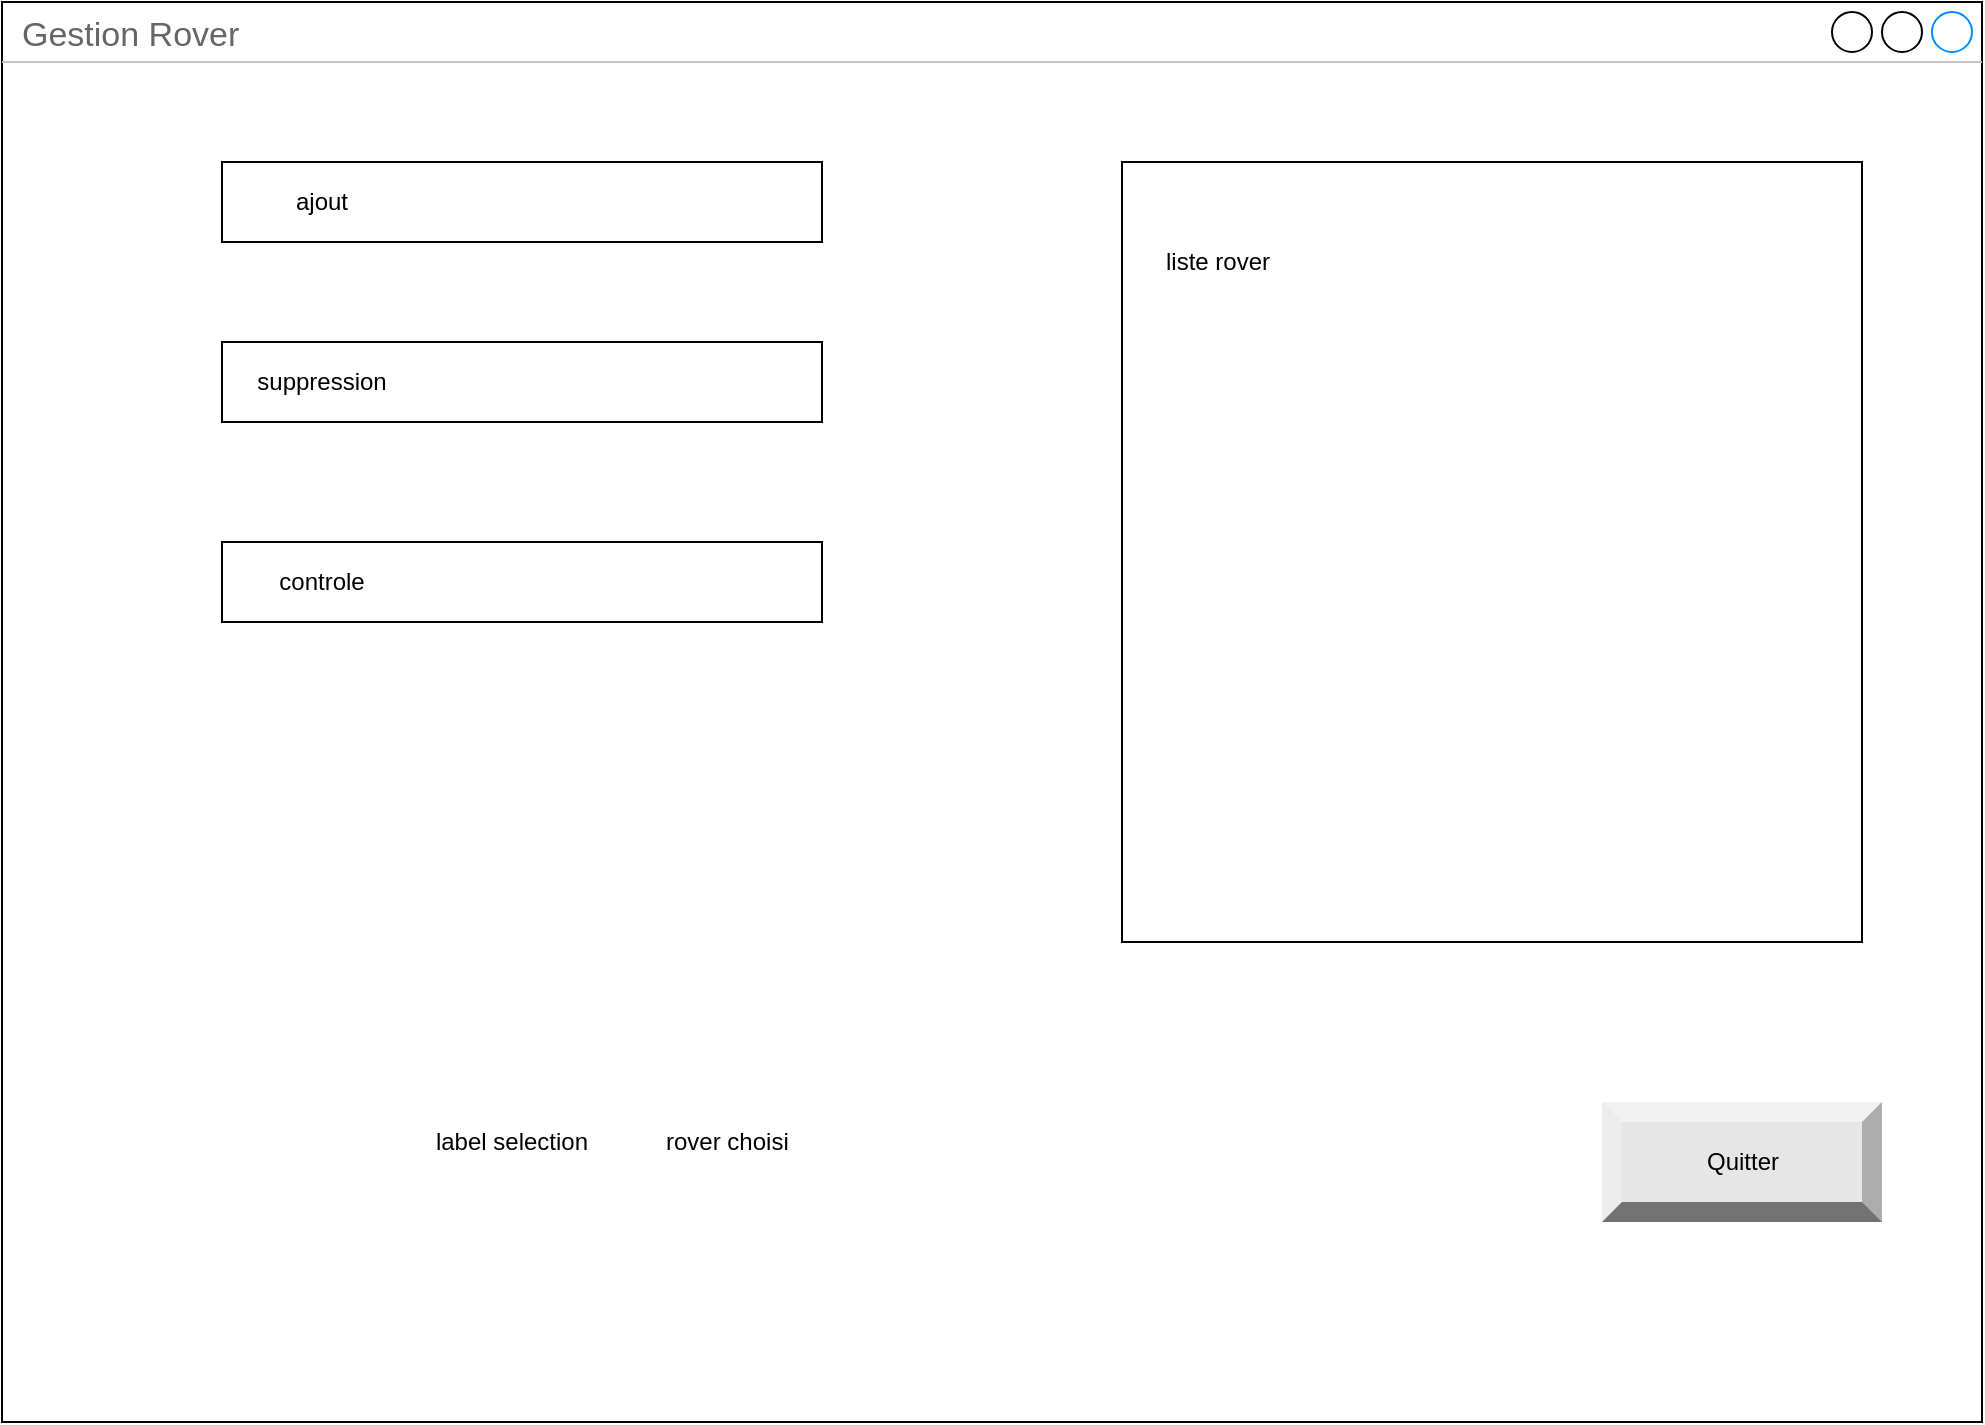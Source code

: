<mxfile version="14.4.7" type="device" pages="3"><diagram id="sYt0OuckPx3mRzOX6IUJ" name="Principale"><mxGraphModel dx="1422" dy="800" grid="1" gridSize="10" guides="1" tooltips="1" connect="1" arrows="1" fold="1" page="1" pageScale="1" pageWidth="1200" pageHeight="1600" math="0" shadow="0"><root><mxCell id="0"/><mxCell id="1" parent="0"/><mxCell id="9YQnIjC_ypdrCAJBrV9o-1" value="Gestion Rover" style="strokeWidth=1;shadow=0;dashed=0;align=center;html=1;shape=mxgraph.mockup.containers.window;align=left;verticalAlign=top;spacingLeft=8;strokeColor2=#008cff;strokeColor3=#c4c4c4;fontColor=#666666;mainText=;fontSize=17;labelBackgroundColor=none;" parent="1" vertex="1"><mxGeometry x="90" y="40" width="990" height="710" as="geometry"/></mxCell><mxCell id="7ZxWQT7W_IYV-MPgpxPx-2" value="" style="rounded=0;whiteSpace=wrap;html=1;" parent="1" vertex="1"><mxGeometry x="200" y="120" width="300" height="40" as="geometry"/></mxCell><mxCell id="7ZxWQT7W_IYV-MPgpxPx-3" value="" style="rounded=0;whiteSpace=wrap;html=1;" parent="1" vertex="1"><mxGeometry x="200" y="210" width="300" height="40" as="geometry"/></mxCell><mxCell id="7ZxWQT7W_IYV-MPgpxPx-4" value="" style="rounded=0;whiteSpace=wrap;html=1;" parent="1" vertex="1"><mxGeometry x="200" y="310" width="300" height="40" as="geometry"/></mxCell><mxCell id="7ZxWQT7W_IYV-MPgpxPx-5" value="" style="rounded=0;whiteSpace=wrap;html=1;" parent="1" vertex="1"><mxGeometry x="650" y="120" width="370" height="390" as="geometry"/></mxCell><mxCell id="7ZxWQT7W_IYV-MPgpxPx-6" value="rover choisi" style="text;html=1;strokeColor=none;fillColor=none;align=left;verticalAlign=middle;whiteSpace=wrap;rounded=0;" parent="1" vertex="1"><mxGeometry x="420" y="600" width="240" height="20" as="geometry"/></mxCell><mxCell id="7ZxWQT7W_IYV-MPgpxPx-7" value="label selection" style="text;html=1;strokeColor=none;fillColor=none;align=center;verticalAlign=middle;whiteSpace=wrap;rounded=0;" parent="1" vertex="1"><mxGeometry x="300" y="600" width="90" height="20" as="geometry"/></mxCell><mxCell id="7ZxWQT7W_IYV-MPgpxPx-8" value="ajout" style="text;html=1;strokeColor=none;fillColor=none;align=center;verticalAlign=middle;whiteSpace=wrap;rounded=0;" parent="1" vertex="1"><mxGeometry x="230" y="130" width="40" height="20" as="geometry"/></mxCell><mxCell id="7ZxWQT7W_IYV-MPgpxPx-9" value="suppression" style="text;html=1;strokeColor=none;fillColor=none;align=center;verticalAlign=middle;whiteSpace=wrap;rounded=0;" parent="1" vertex="1"><mxGeometry x="230" y="220" width="40" height="20" as="geometry"/></mxCell><mxCell id="7ZxWQT7W_IYV-MPgpxPx-10" value="controle" style="text;html=1;strokeColor=none;fillColor=none;align=center;verticalAlign=middle;whiteSpace=wrap;rounded=0;" parent="1" vertex="1"><mxGeometry x="230" y="320" width="40" height="20" as="geometry"/></mxCell><mxCell id="7ZxWQT7W_IYV-MPgpxPx-11" value="liste rover" style="text;html=1;strokeColor=none;fillColor=none;align=left;verticalAlign=middle;whiteSpace=wrap;rounded=0;" parent="1" vertex="1"><mxGeometry x="670" y="160" width="160" height="20" as="geometry"/></mxCell><mxCell id="YNSYlv7eCrUlquXw71g7-1" value="Quitter" style="labelPosition=center;verticalLabelPosition=middle;align=center;html=1;shape=mxgraph.basic.shaded_button;dx=10;fillColor=#E6E6E6;strokeColor=none;" parent="1" vertex="1"><mxGeometry x="890" y="590" width="140" height="60" as="geometry"/></mxCell></root></mxGraphModel></diagram><diagram id="ksL3mOO0ptbeyFtyXw2g" name="ajout rover"><mxGraphModel dx="1422" dy="800" grid="1" gridSize="10" guides="1" tooltips="1" connect="1" arrows="1" fold="1" page="1" pageScale="1" pageWidth="1200" pageHeight="1600" math="0" shadow="0"><root><mxCell id="TvJm3ZAs0G0S_uTMO48q-0"/><mxCell id="TvJm3ZAs0G0S_uTMO48q-1" parent="TvJm3ZAs0G0S_uTMO48q-0"/><mxCell id="GOS3Ewx5LSvDytHZLvZA-5" value="Ajouter un rover" style="strokeWidth=1;shadow=0;dashed=0;align=center;html=1;shape=mxgraph.mockup.containers.window;align=left;verticalAlign=top;spacingLeft=8;strokeColor2=#008cff;strokeColor3=#c4c4c4;fontColor=#666666;mainText=;fontSize=17;labelBackgroundColor=none;" vertex="1" parent="TvJm3ZAs0G0S_uTMO48q-1"><mxGeometry x="120" y="50" width="550" height="380" as="geometry"/></mxCell><mxCell id="GOS3Ewx5LSvDytHZLvZA-0" value="Nom :&amp;nbsp;" style="text;html=1;strokeColor=none;fillColor=none;align=right;verticalAlign=middle;whiteSpace=wrap;rounded=0;" vertex="1" parent="TvJm3ZAs0G0S_uTMO48q-1"><mxGeometry x="150" y="110" width="120" height="20" as="geometry"/></mxCell><mxCell id="GOS3Ewx5LSvDytHZLvZA-2" value="Adresse IP :" style="text;html=1;strokeColor=none;fillColor=none;align=right;verticalAlign=middle;whiteSpace=wrap;rounded=0;" vertex="1" parent="TvJm3ZAs0G0S_uTMO48q-1"><mxGeometry x="150" y="170" width="120" height="20" as="geometry"/></mxCell><mxCell id="GOS3Ewx5LSvDytHZLvZA-3" value="Port TCP :" style="text;html=1;strokeColor=none;fillColor=none;align=right;verticalAlign=middle;whiteSpace=wrap;rounded=0;" vertex="1" parent="TvJm3ZAs0G0S_uTMO48q-1"><mxGeometry x="150" y="230" width="120" height="20" as="geometry"/></mxCell><mxCell id="GOS3Ewx5LSvDytHZLvZA-4" value="" style="rounded=0;whiteSpace=wrap;html=1;" vertex="1" parent="TvJm3ZAs0G0S_uTMO48q-1"><mxGeometry x="300" y="110" width="230" height="30" as="geometry"/></mxCell><mxCell id="GOS3Ewx5LSvDytHZLvZA-6" value="" style="rounded=0;whiteSpace=wrap;html=1;" vertex="1" parent="TvJm3ZAs0G0S_uTMO48q-1"><mxGeometry x="300" y="165" width="40" height="30" as="geometry"/></mxCell><mxCell id="GOS3Ewx5LSvDytHZLvZA-7" value="" style="rounded=0;whiteSpace=wrap;html=1;" vertex="1" parent="TvJm3ZAs0G0S_uTMO48q-1"><mxGeometry x="360" y="165" width="40" height="30" as="geometry"/></mxCell><mxCell id="GOS3Ewx5LSvDytHZLvZA-8" value="" style="rounded=0;whiteSpace=wrap;html=1;" vertex="1" parent="TvJm3ZAs0G0S_uTMO48q-1"><mxGeometry x="430" y="165" width="40" height="30" as="geometry"/></mxCell><mxCell id="GOS3Ewx5LSvDytHZLvZA-9" value="" style="rounded=0;whiteSpace=wrap;html=1;" vertex="1" parent="TvJm3ZAs0G0S_uTMO48q-1"><mxGeometry x="490" y="165" width="40" height="30" as="geometry"/></mxCell><mxCell id="GOS3Ewx5LSvDytHZLvZA-10" value="Créer" style="labelPosition=center;verticalLabelPosition=middle;align=center;html=1;shape=mxgraph.basic.shaded_button;dx=10;fillColor=#E6E6E6;strokeColor=none;" vertex="1" parent="TvJm3ZAs0G0S_uTMO48q-1"><mxGeometry x="370" y="350" width="100" height="60" as="geometry"/></mxCell><mxCell id="GOS3Ewx5LSvDytHZLvZA-11" value="Annuler" style="labelPosition=center;verticalLabelPosition=middle;align=center;html=1;shape=mxgraph.basic.shaded_button;dx=10;fillColor=#E6E6E6;strokeColor=none;" vertex="1" parent="TvJm3ZAs0G0S_uTMO48q-1"><mxGeometry x="530" y="350" width="100" height="60" as="geometry"/></mxCell><mxCell id="8Xtj-SzxM-SpVNHZlMhO-0" value="" style="rounded=0;whiteSpace=wrap;html=1;" vertex="1" parent="TvJm3ZAs0G0S_uTMO48q-1"><mxGeometry x="300" y="230" width="190" height="30" as="geometry"/></mxCell><mxCell id="8Xtj-SzxM-SpVNHZlMhO-1" value="Liste de port" style="text;html=1;strokeColor=none;fillColor=none;align=center;verticalAlign=middle;whiteSpace=wrap;rounded=0;" vertex="1" parent="TvJm3ZAs0G0S_uTMO48q-1"><mxGeometry x="320" y="235" width="90" height="20" as="geometry"/></mxCell></root></mxGraphModel></diagram><diagram id="GGpCL0Zv2GBdKl3SdpaU" name="contrôle rover"><mxGraphModel dx="1422" dy="800" grid="1" gridSize="10" guides="1" tooltips="1" connect="1" arrows="1" fold="1" page="1" pageScale="1" pageWidth="1200" pageHeight="1600" math="0" shadow="0"><root><mxCell id="oS99VKHLVmaXKuK8eTpv-0"/><mxCell id="oS99VKHLVmaXKuK8eTpv-1" parent="oS99VKHLVmaXKuK8eTpv-0"/><mxCell id="0CxgbDsEyUbLutFWaTbc-0" value="Contrôle du rover" style="strokeWidth=1;shadow=0;dashed=0;align=center;html=1;shape=mxgraph.mockup.containers.window;align=left;verticalAlign=top;spacingLeft=8;strokeColor2=#008cff;strokeColor3=#c4c4c4;fontColor=#666666;mainText=;fontSize=17;labelBackgroundColor=none;" parent="oS99VKHLVmaXKuK8eTpv-1" vertex="1"><mxGeometry x="80" y="30" width="1050" height="770" as="geometry"/></mxCell><mxCell id="JVywvT431gyLnOgT4Tnx-0" value="Connexion" style="strokeWidth=1;shadow=0;dashed=0;align=center;html=1;shape=mxgraph.mockup.buttons.button;strokeColor=#666666;fontColor=#ffffff;mainText=;buttonStyle=round;fontSize=17;fontStyle=1;fillColor=#008cff;whiteSpace=wrap;" parent="oS99VKHLVmaXKuK8eTpv-1" vertex="1"><mxGeometry x="100" y="110" width="140" height="130" as="geometry"/></mxCell><mxCell id="0CxgbDsEyUbLutFWaTbc-1" value="Rover contrôlé" style="text;html=1;strokeColor=none;fillColor=none;align=center;verticalAlign=middle;whiteSpace=wrap;rounded=0;" parent="oS99VKHLVmaXKuK8eTpv-1" vertex="1"><mxGeometry x="280" y="120" width="90" height="20" as="geometry"/></mxCell><mxCell id="0CxgbDsEyUbLutFWaTbc-2" value="stop" style="strokeWidth=1;shadow=0;dashed=0;align=center;html=1;shape=mxgraph.mockup.buttons.button;strokeColor=#666666;fontColor=#ffffff;mainText=;buttonStyle=round;fontSize=17;fontStyle=1;fillColor=#008cff;whiteSpace=wrap;" parent="oS99VKHLVmaXKuK8eTpv-1" vertex="1"><mxGeometry x="430" y="410" width="110" height="100" as="geometry"/></mxCell><mxCell id="0CxgbDsEyUbLutFWaTbc-3" value="droite" style="strokeWidth=1;shadow=0;dashed=0;align=center;html=1;shape=mxgraph.mockup.buttons.button;strokeColor=#666666;fontColor=#ffffff;mainText=;buttonStyle=round;fontSize=17;fontStyle=1;fillColor=#008cff;whiteSpace=wrap;" parent="oS99VKHLVmaXKuK8eTpv-1" vertex="1"><mxGeometry x="550" y="410" width="110" height="100" as="geometry"/></mxCell><mxCell id="0CxgbDsEyUbLutFWaTbc-4" value="reculer" style="strokeWidth=1;shadow=0;dashed=0;align=center;html=1;shape=mxgraph.mockup.buttons.button;strokeColor=#666666;fontColor=#ffffff;mainText=;buttonStyle=round;fontSize=17;fontStyle=1;fillColor=#008cff;whiteSpace=wrap;" parent="oS99VKHLVmaXKuK8eTpv-1" vertex="1"><mxGeometry x="430" y="520" width="110" height="100" as="geometry"/></mxCell><mxCell id="0CxgbDsEyUbLutFWaTbc-5" value="gauche" style="strokeWidth=1;shadow=0;dashed=0;align=center;html=1;shape=mxgraph.mockup.buttons.button;strokeColor=#666666;fontColor=#ffffff;mainText=;buttonStyle=round;fontSize=17;fontStyle=1;fillColor=#008cff;whiteSpace=wrap;" parent="oS99VKHLVmaXKuK8eTpv-1" vertex="1"><mxGeometry x="310" y="410" width="110" height="100" as="geometry"/></mxCell><mxCell id="0CxgbDsEyUbLutFWaTbc-6" value="Avancer" style="strokeWidth=1;shadow=0;dashed=0;align=center;html=1;shape=mxgraph.mockup.buttons.button;strokeColor=#666666;fontColor=#ffffff;mainText=;buttonStyle=round;fontSize=17;fontStyle=1;fillColor=#008cff;whiteSpace=wrap;" parent="oS99VKHLVmaXKuK8eTpv-1" vertex="1"><mxGeometry x="430" y="300" width="110" height="100" as="geometry"/></mxCell><mxCell id="0CxgbDsEyUbLutFWaTbc-9" value="" style="verticalLabelPosition=bottom;shadow=0;dashed=0;align=center;html=1;verticalAlign=top;strokeWidth=1;shape=mxgraph.mockup.forms.horSlider;strokeColor=#999999;sliderStyle=basic;sliderPos=20;handleStyle=circle;fillColor2=#ddeeff;" parent="oS99VKHLVmaXKuK8eTpv-1" vertex="1"><mxGeometry x="780" y="260" width="150" height="30" as="geometry"/></mxCell><mxCell id="0CxgbDsEyUbLutFWaTbc-10" value="" style="verticalLabelPosition=bottom;shadow=0;dashed=0;align=center;html=1;verticalAlign=top;strokeWidth=1;shape=mxgraph.mockup.forms.horSlider;strokeColor=#999999;sliderStyle=basic;sliderPos=20;handleStyle=circle;fillColor2=#ddeeff;" parent="oS99VKHLVmaXKuK8eTpv-1" vertex="1"><mxGeometry x="780" y="335" width="150" height="30" as="geometry"/></mxCell><mxCell id="0CxgbDsEyUbLutFWaTbc-11" value="" style="verticalLabelPosition=bottom;shadow=0;dashed=0;align=center;html=1;verticalAlign=top;strokeWidth=1;shape=mxgraph.mockup.forms.horSlider;strokeColor=#999999;sliderStyle=basic;sliderPos=20;handleStyle=circle;fillColor2=#ddeeff;" parent="oS99VKHLVmaXKuK8eTpv-1" vertex="1"><mxGeometry x="780" y="410" width="150" height="30" as="geometry"/></mxCell><mxCell id="0CxgbDsEyUbLutFWaTbc-12" value="" style="verticalLabelPosition=bottom;shadow=0;dashed=0;align=center;html=1;verticalAlign=top;strokeWidth=1;shape=mxgraph.mockup.forms.horSlider;strokeColor=#999999;sliderStyle=basic;sliderPos=20;handleStyle=circle;fillColor2=#ddeeff;" parent="oS99VKHLVmaXKuK8eTpv-1" vertex="1"><mxGeometry x="780" y="480" width="150" height="30" as="geometry"/></mxCell><mxCell id="0CxgbDsEyUbLutFWaTbc-13" value="" style="rounded=1;whiteSpace=wrap;html=1;" parent="oS99VKHLVmaXKuK8eTpv-1" vertex="1"><mxGeometry x="380" y="120" width="170" height="20" as="geometry"/></mxCell><mxCell id="0CxgbDsEyUbLutFWaTbc-14" value="" style="rounded=1;whiteSpace=wrap;html=1;" parent="oS99VKHLVmaXKuK8eTpv-1" vertex="1"><mxGeometry x="570" y="120" width="100" height="20" as="geometry"/></mxCell><mxCell id="0CxgbDsEyUbLutFWaTbc-15" value="" style="rounded=1;whiteSpace=wrap;html=1;" parent="oS99VKHLVmaXKuK8eTpv-1" vertex="1"><mxGeometry x="700" y="120" width="80" height="20" as="geometry"/></mxCell><mxCell id="0CxgbDsEyUbLutFWaTbc-16" value="avant" style="text;html=1;strokeColor=none;fillColor=none;align=left;verticalAlign=middle;whiteSpace=wrap;rounded=0;" parent="oS99VKHLVmaXKuK8eTpv-1" vertex="1"><mxGeometry x="790" y="240" width="40" height="20" as="geometry"/></mxCell><mxCell id="0CxgbDsEyUbLutFWaTbc-17" value="arrirère" style="text;html=1;strokeColor=none;fillColor=none;align=left;verticalAlign=middle;whiteSpace=wrap;rounded=0;" parent="oS99VKHLVmaXKuK8eTpv-1" vertex="1"><mxGeometry x="790" y="315" width="40" height="20" as="geometry"/></mxCell><mxCell id="0CxgbDsEyUbLutFWaTbc-18" value="rotation Gauche" style="text;html=1;strokeColor=none;fillColor=none;align=left;verticalAlign=middle;whiteSpace=wrap;rounded=0;" parent="oS99VKHLVmaXKuK8eTpv-1" vertex="1"><mxGeometry x="790" y="390" width="100" height="20" as="geometry"/></mxCell><mxCell id="0CxgbDsEyUbLutFWaTbc-19" value="Rotation Droite" style="text;html=1;strokeColor=none;fillColor=none;align=left;verticalAlign=middle;whiteSpace=wrap;rounded=0;" parent="oS99VKHLVmaXKuK8eTpv-1" vertex="1"><mxGeometry x="790" y="460" width="100" height="20" as="geometry"/></mxCell><mxCell id="0CxgbDsEyUbLutFWaTbc-20" style="edgeStyle=orthogonalEdgeStyle;rounded=0;orthogonalLoop=1;jettySize=auto;html=1;exitX=0.5;exitY=1;exitDx=0;exitDy=0;" parent="oS99VKHLVmaXKuK8eTpv-1" source="0CxgbDsEyUbLutFWaTbc-16" target="0CxgbDsEyUbLutFWaTbc-16" edge="1"><mxGeometry relative="1" as="geometry"/></mxCell><mxCell id="0CxgbDsEyUbLutFWaTbc-21" value="" style="rounded=0;whiteSpace=wrap;html=1;" parent="oS99VKHLVmaXKuK8eTpv-1" vertex="1"><mxGeometry x="980" y="240" width="40" height="40" as="geometry"/></mxCell><mxCell id="0CxgbDsEyUbLutFWaTbc-23" value="" style="rounded=0;whiteSpace=wrap;html=1;" parent="oS99VKHLVmaXKuK8eTpv-1" vertex="1"><mxGeometry x="980" y="315" width="40" height="40" as="geometry"/></mxCell><mxCell id="0CxgbDsEyUbLutFWaTbc-24" value="" style="rounded=0;whiteSpace=wrap;html=1;" parent="oS99VKHLVmaXKuK8eTpv-1" vertex="1"><mxGeometry x="980" y="390" width="40" height="40" as="geometry"/></mxCell><mxCell id="0CxgbDsEyUbLutFWaTbc-25" value="" style="rounded=0;whiteSpace=wrap;html=1;" parent="oS99VKHLVmaXKuK8eTpv-1" vertex="1"><mxGeometry x="980" y="470" width="40" height="40" as="geometry"/></mxCell><mxCell id="0CxgbDsEyUbLutFWaTbc-26" value="Parler" style="strokeWidth=1;shadow=0;dashed=0;align=center;html=1;shape=mxgraph.mockup.buttons.button;strokeColor=#666666;fontColor=#ffffff;mainText=;buttonStyle=round;fontSize=17;fontStyle=1;fillColor=#008cff;whiteSpace=wrap;" parent="oS99VKHLVmaXKuK8eTpv-1" vertex="1"><mxGeometry x="310" y="690" width="110" height="70" as="geometry"/></mxCell><mxCell id="0CxgbDsEyUbLutFWaTbc-27" value="Arrêter" style="strokeWidth=1;shadow=0;dashed=0;align=center;html=1;shape=mxgraph.mockup.buttons.button;strokeColor=#666666;fontColor=#ffffff;mainText=;buttonStyle=round;fontSize=17;fontStyle=1;fillColor=#008cff;whiteSpace=wrap;" parent="oS99VKHLVmaXKuK8eTpv-1" vertex="1"><mxGeometry x="560" y="690" width="110" height="70" as="geometry"/></mxCell><mxCell id="0CxgbDsEyUbLutFWaTbc-28" value="Mots&amp;nbsp;&lt;br&gt;De&lt;br&gt;Contrôle" style="text;html=1;strokeColor=none;fillColor=none;align=center;verticalAlign=middle;whiteSpace=wrap;rounded=0;" parent="oS99VKHLVmaXKuK8eTpv-1" vertex="1"><mxGeometry x="120" y="580" width="100" height="170" as="geometry"/></mxCell><mxCell id="0CxgbDsEyUbLutFWaTbc-29" value="Quitter" style="strokeWidth=1;shadow=0;dashed=0;align=center;html=1;shape=mxgraph.mockup.buttons.button;strokeColor=#666666;fontColor=#ffffff;mainText=;buttonStyle=round;fontSize=17;fontStyle=1;fillColor=#008cff;whiteSpace=wrap;" parent="oS99VKHLVmaXKuK8eTpv-1" vertex="1"><mxGeometry x="930" y="690" width="130" height="50" as="geometry"/></mxCell><mxCell id="0CxgbDsEyUbLutFWaTbc-30" value="Contrôle vitesse" style="html=1;shadow=0;dashed=0;shape=mxgraph.bootstrap.checkbox2;labelPosition=right;verticalLabelPosition=middle;align=left;verticalAlign=middle;gradientColor=#DEDEDE;fillColor=#EDEDED;checked=1;spacing=5;checkedFill=#0085FC;checkedStroke=#ffffff;" parent="oS99VKHLVmaXKuK8eTpv-1" vertex="1"><mxGeometry x="730" y="190" width="10" height="10" as="geometry"/></mxCell><mxCell id="t9ikg0rtTDhsiDIX4cp9-0" value="Mot interpréter" style="text;html=1;strokeColor=none;fillColor=none;align=center;verticalAlign=middle;whiteSpace=wrap;rounded=0;" parent="oS99VKHLVmaXKuK8eTpv-1" vertex="1"><mxGeometry x="430" y="705" width="110" height="20" as="geometry"/></mxCell></root></mxGraphModel></diagram></mxfile>